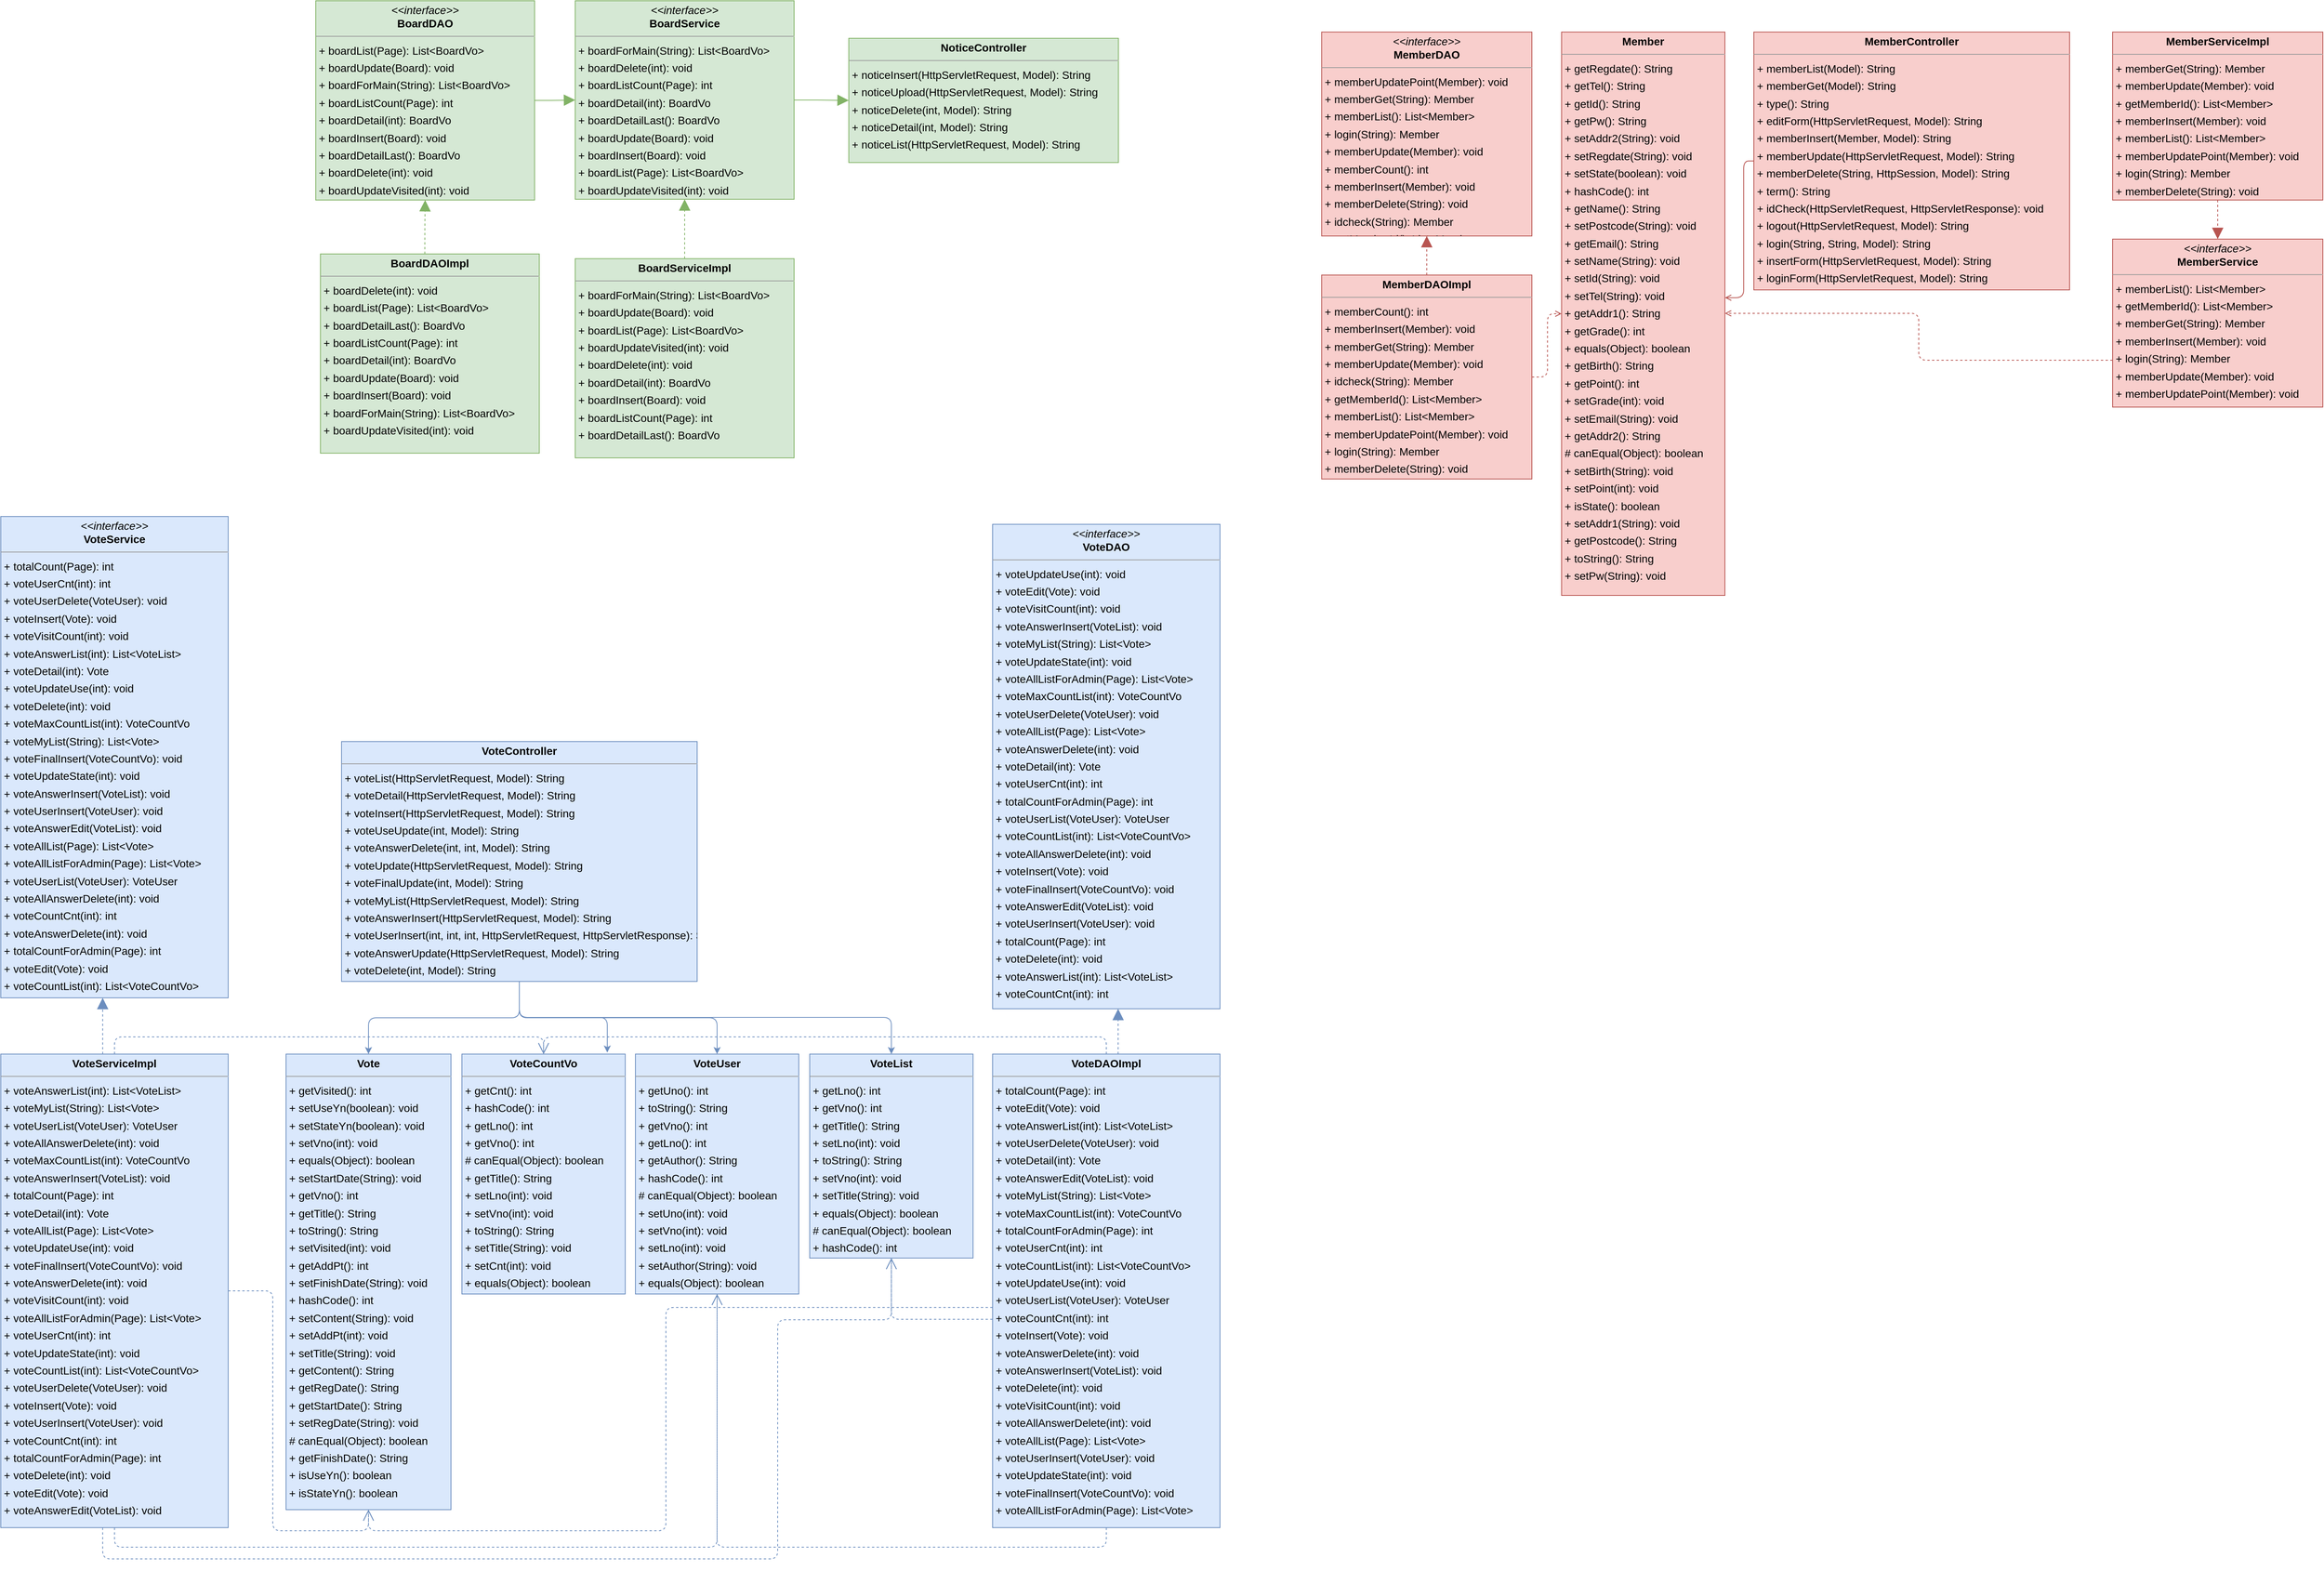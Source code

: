 <mxfile version="22.0.8" type="device">
  <diagram id="FxvBT6US9hTsrmbxhvwM" name="페이지-1">
    <mxGraphModel dx="5053" dy="2915" grid="1" gridSize="10" guides="1" tooltips="1" connect="1" arrows="1" fold="1" page="0" pageScale="1" pageWidth="827" pageHeight="1169" background="none" math="0" shadow="0">
      <root>
        <mxCell id="0" />
        <mxCell id="1" parent="0" />
        <mxCell id="oyYEWW1cMjYgj1d-RSy1-1" value="&lt;p style=&quot;margin:0px;margin-top:4px;text-align:center;&quot;&gt;&lt;b&gt;Vote&lt;/b&gt;&lt;/p&gt;&lt;hr size=&quot;1&quot;/&gt;&lt;p style=&quot;margin:0 0 0 4px;line-height:1.6;&quot;&gt;+ getVisited(): int&lt;br/&gt;+ setUseYn(boolean): void&lt;br/&gt;+ setStateYn(boolean): void&lt;br/&gt;+ setVno(int): void&lt;br/&gt;+ equals(Object): boolean&lt;br/&gt;+ setStartDate(String): void&lt;br/&gt;+ getVno(): int&lt;br/&gt;+ getTitle(): String&lt;br/&gt;+ toString(): String&lt;br/&gt;+ setVisited(int): void&lt;br/&gt;+ getAddPt(): int&lt;br/&gt;+ setFinishDate(String): void&lt;br/&gt;+ hashCode(): int&lt;br/&gt;+ setContent(String): void&lt;br/&gt;+ setAddPt(int): void&lt;br/&gt;+ setTitle(String): void&lt;br/&gt;+ getContent(): String&lt;br/&gt;+ getRegDate(): String&lt;br/&gt;+ getStartDate(): String&lt;br/&gt;+ setRegDate(String): void&lt;br/&gt;# canEqual(Object): boolean&lt;br/&gt;+ getFinishDate(): String&lt;br/&gt;+ isUseYn(): boolean&lt;br/&gt;+ isStateYn(): boolean&lt;/p&gt;" style="verticalAlign=top;align=left;overflow=fill;fontSize=14;fontFamily=Helvetica;html=1;rounded=0;shadow=0;comic=0;labelBackgroundColor=none;strokeWidth=1;fillColor=#dae8fc;strokeColor=#6c8ebf;" parent="1" vertex="1">
          <mxGeometry x="-1625" y="208" width="211" height="583" as="geometry" />
        </mxCell>
        <mxCell id="oyYEWW1cMjYgj1d-RSy1-2" style="edgeStyle=orthogonalEdgeStyle;rounded=1;orthogonalLoop=1;jettySize=auto;html=1;exitX=0.5;exitY=1;exitDx=0;exitDy=0;entryX=0.5;entryY=0;entryDx=0;entryDy=0;fillColor=#dae8fc;strokeColor=#6c8ebf;" parent="1" source="oyYEWW1cMjYgj1d-RSy1-5" target="oyYEWW1cMjYgj1d-RSy1-1" edge="1">
          <mxGeometry relative="1" as="geometry" />
        </mxCell>
        <mxCell id="oyYEWW1cMjYgj1d-RSy1-3" style="edgeStyle=orthogonalEdgeStyle;rounded=1;orthogonalLoop=1;jettySize=auto;html=1;exitX=0.5;exitY=1;exitDx=0;exitDy=0;entryX=0.5;entryY=0;entryDx=0;entryDy=0;fillColor=#dae8fc;strokeColor=#6c8ebf;" parent="1" source="oyYEWW1cMjYgj1d-RSy1-5" target="oyYEWW1cMjYgj1d-RSy1-12" edge="1">
          <mxGeometry relative="1" as="geometry" />
        </mxCell>
        <mxCell id="oyYEWW1cMjYgj1d-RSy1-4" style="edgeStyle=orthogonalEdgeStyle;rounded=1;orthogonalLoop=1;jettySize=auto;html=1;exitX=0.5;exitY=1;exitDx=0;exitDy=0;entryX=0.5;entryY=0;entryDx=0;entryDy=0;fillColor=#dae8fc;strokeColor=#6c8ebf;" parent="1" source="oyYEWW1cMjYgj1d-RSy1-5" target="oyYEWW1cMjYgj1d-RSy1-9" edge="1">
          <mxGeometry relative="1" as="geometry">
            <Array as="points">
              <mxPoint x="-1327" y="161" />
              <mxPoint x="-851" y="161" />
            </Array>
          </mxGeometry>
        </mxCell>
        <mxCell id="oyYEWW1cMjYgj1d-RSy1-5" value="&lt;p style=&quot;margin:0px;margin-top:4px;text-align:center;&quot;&gt;&lt;b&gt;VoteController&lt;/b&gt;&lt;/p&gt;&lt;hr size=&quot;1&quot;/&gt;&lt;p style=&quot;margin:0 0 0 4px;line-height:1.6;&quot;&gt;+ voteList(HttpServletRequest, Model): String&lt;br/&gt;+ voteDetail(HttpServletRequest, Model): String&lt;br/&gt;+ voteInsert(HttpServletRequest, Model): String&lt;br/&gt;+ voteUseUpdate(int, Model): String&lt;br/&gt;+ voteAnswerDelete(int, int, Model): String&lt;br/&gt;+ voteUpdate(HttpServletRequest, Model): String&lt;br/&gt;+ voteFinalUpdate(int, Model): String&lt;br/&gt;+ voteMyList(HttpServletRequest, Model): String&lt;br/&gt;+ voteAnswerInsert(HttpServletRequest, Model): String&lt;br/&gt;+ voteUserInsert(int, int, int, HttpServletRequest, HttpServletResponse): String&lt;br/&gt;+ voteAnswerUpdate(HttpServletRequest, Model): String&lt;br/&gt;+ voteDelete(int, Model): String&lt;/p&gt;" style="verticalAlign=top;align=left;overflow=fill;fontSize=14;fontFamily=Helvetica;html=1;rounded=0;shadow=0;comic=0;labelBackgroundColor=none;strokeWidth=1;fillColor=#dae8fc;strokeColor=#6c8ebf;" parent="1" vertex="1">
          <mxGeometry x="-1554" y="-192" width="455" height="307" as="geometry" />
        </mxCell>
        <mxCell id="oyYEWW1cMjYgj1d-RSy1-6" value="&lt;p style=&quot;margin:0px;margin-top:4px;text-align:center;&quot;&gt;&lt;b&gt;VoteCountVo&lt;/b&gt;&lt;/p&gt;&lt;hr size=&quot;1&quot;/&gt;&lt;p style=&quot;margin:0 0 0 4px;line-height:1.6;&quot;&gt;+ getCnt(): int&lt;br/&gt;+ hashCode(): int&lt;br/&gt;+ getLno(): int&lt;br/&gt;+ getVno(): int&lt;br/&gt;# canEqual(Object): boolean&lt;br/&gt;+ getTitle(): String&lt;br/&gt;+ setLno(int): void&lt;br/&gt;+ setVno(int): void&lt;br/&gt;+ toString(): String&lt;br/&gt;+ setTitle(String): void&lt;br/&gt;+ setCnt(int): void&lt;br/&gt;+ equals(Object): boolean&lt;/p&gt;" style="verticalAlign=top;align=left;overflow=fill;fontSize=14;fontFamily=Helvetica;html=1;rounded=0;shadow=0;comic=0;labelBackgroundColor=none;strokeWidth=1;fillColor=#dae8fc;strokeColor=#6c8ebf;" parent="1" vertex="1">
          <mxGeometry x="-1400" y="208" width="209" height="307" as="geometry" />
        </mxCell>
        <mxCell id="oyYEWW1cMjYgj1d-RSy1-7" value="&lt;p style=&quot;margin:0px;margin-top:4px;text-align:center;&quot;&gt;&lt;i&gt;&amp;lt;&amp;lt;interface&amp;gt;&amp;gt;&lt;/i&gt;&lt;br/&gt;&lt;b&gt;VoteDAO&lt;/b&gt;&lt;/p&gt;&lt;hr size=&quot;1&quot;/&gt;&lt;p style=&quot;margin:0 0 0 4px;line-height:1.6;&quot;&gt;+ voteUpdateUse(int): void&lt;br/&gt;+ voteEdit(Vote): void&lt;br/&gt;+ voteVisitCount(int): void&lt;br/&gt;+ voteAnswerInsert(VoteList): void&lt;br/&gt;+ voteMyList(String): List&amp;lt;Vote&amp;gt;&lt;br/&gt;+ voteUpdateState(int): void&lt;br/&gt;+ voteAllListForAdmin(Page): List&amp;lt;Vote&amp;gt;&lt;br/&gt;+ voteMaxCountList(int): VoteCountVo&lt;br/&gt;+ voteUserDelete(VoteUser): void&lt;br/&gt;+ voteAllList(Page): List&amp;lt;Vote&amp;gt;&lt;br/&gt;+ voteAnswerDelete(int): void&lt;br/&gt;+ voteDetail(int): Vote&lt;br/&gt;+ voteUserCnt(int): int&lt;br/&gt;+ totalCountForAdmin(Page): int&lt;br/&gt;+ voteUserList(VoteUser): VoteUser&lt;br/&gt;+ voteCountList(int): List&amp;lt;VoteCountVo&amp;gt;&lt;br/&gt;+ voteAllAnswerDelete(int): void&lt;br/&gt;+ voteInsert(Vote): void&lt;br/&gt;+ voteFinalInsert(VoteCountVo): void&lt;br/&gt;+ voteAnswerEdit(VoteList): void&lt;br/&gt;+ voteUserInsert(VoteUser): void&lt;br/&gt;+ totalCount(Page): int&lt;br/&gt;+ voteDelete(int): void&lt;br/&gt;+ voteAnswerList(int): List&amp;lt;VoteList&amp;gt;&lt;br/&gt;+ voteCountCnt(int): int&lt;/p&gt;" style="verticalAlign=top;align=left;overflow=fill;fontSize=14;fontFamily=Helvetica;html=1;rounded=0;shadow=0;comic=0;labelBackgroundColor=none;strokeWidth=1;fillColor=#dae8fc;strokeColor=#6c8ebf;" parent="1" vertex="1">
          <mxGeometry x="-721" y="-470" width="291" height="620" as="geometry" />
        </mxCell>
        <mxCell id="oyYEWW1cMjYgj1d-RSy1-8" value="&lt;p style=&quot;margin:0px;margin-top:4px;text-align:center;&quot;&gt;&lt;b&gt;VoteDAOImpl&lt;/b&gt;&lt;/p&gt;&lt;hr size=&quot;1&quot;/&gt;&lt;p style=&quot;margin:0 0 0 4px;line-height:1.6;&quot;&gt;+ totalCount(Page): int&lt;br/&gt;+ voteEdit(Vote): void&lt;br/&gt;+ voteAnswerList(int): List&amp;lt;VoteList&amp;gt;&lt;br/&gt;+ voteUserDelete(VoteUser): void&lt;br/&gt;+ voteDetail(int): Vote&lt;br/&gt;+ voteAnswerEdit(VoteList): void&lt;br/&gt;+ voteMyList(String): List&amp;lt;Vote&amp;gt;&lt;br/&gt;+ voteMaxCountList(int): VoteCountVo&lt;br/&gt;+ totalCountForAdmin(Page): int&lt;br/&gt;+ voteUserCnt(int): int&lt;br/&gt;+ voteCountList(int): List&amp;lt;VoteCountVo&amp;gt;&lt;br/&gt;+ voteUpdateUse(int): void&lt;br/&gt;+ voteUserList(VoteUser): VoteUser&lt;br/&gt;+ voteCountCnt(int): int&lt;br/&gt;+ voteInsert(Vote): void&lt;br/&gt;+ voteAnswerDelete(int): void&lt;br/&gt;+ voteAnswerInsert(VoteList): void&lt;br/&gt;+ voteDelete(int): void&lt;br/&gt;+ voteVisitCount(int): void&lt;br/&gt;+ voteAllAnswerDelete(int): void&lt;br/&gt;+ voteAllList(Page): List&amp;lt;Vote&amp;gt;&lt;br/&gt;+ voteUserInsert(VoteUser): void&lt;br/&gt;+ voteUpdateState(int): void&lt;br/&gt;+ voteFinalInsert(VoteCountVo): void&lt;br/&gt;+ voteAllListForAdmin(Page): List&amp;lt;Vote&amp;gt;&lt;/p&gt;" style="verticalAlign=top;align=left;overflow=fill;fontSize=14;fontFamily=Helvetica;html=1;rounded=0;shadow=0;comic=0;labelBackgroundColor=none;strokeWidth=1;fillColor=#dae8fc;strokeColor=#6c8ebf;" parent="1" vertex="1">
          <mxGeometry x="-721" y="208" width="291" height="606" as="geometry" />
        </mxCell>
        <mxCell id="oyYEWW1cMjYgj1d-RSy1-9" value="&lt;p style=&quot;margin:0px;margin-top:4px;text-align:center;&quot;&gt;&lt;b&gt;VoteList&lt;/b&gt;&lt;/p&gt;&lt;hr size=&quot;1&quot;/&gt;&lt;p style=&quot;margin:0 0 0 4px;line-height:1.6;&quot;&gt;+ getLno(): int&lt;br/&gt;+ getVno(): int&lt;br/&gt;+ getTitle(): String&lt;br/&gt;+ setLno(int): void&lt;br/&gt;+ toString(): String&lt;br/&gt;+ setVno(int): void&lt;br/&gt;+ setTitle(String): void&lt;br/&gt;+ equals(Object): boolean&lt;br/&gt;# canEqual(Object): boolean&lt;br/&gt;+ hashCode(): int&lt;/p&gt;" style="verticalAlign=top;align=left;overflow=fill;fontSize=14;fontFamily=Helvetica;html=1;rounded=0;shadow=0;comic=0;labelBackgroundColor=none;strokeWidth=1;fillColor=#dae8fc;strokeColor=#6c8ebf;" parent="1" vertex="1">
          <mxGeometry x="-955" y="208" width="209" height="261" as="geometry" />
        </mxCell>
        <mxCell id="oyYEWW1cMjYgj1d-RSy1-10" value="&lt;p style=&quot;margin:0px;margin-top:4px;text-align:center;&quot;&gt;&lt;i&gt;&amp;lt;&amp;lt;interface&amp;gt;&amp;gt;&lt;/i&gt;&lt;br/&gt;&lt;b&gt;VoteService&lt;/b&gt;&lt;/p&gt;&lt;hr size=&quot;1&quot;/&gt;&lt;p style=&quot;margin:0 0 0 4px;line-height:1.6;&quot;&gt;+ totalCount(Page): int&lt;br/&gt;+ voteUserCnt(int): int&lt;br/&gt;+ voteUserDelete(VoteUser): void&lt;br/&gt;+ voteInsert(Vote): void&lt;br/&gt;+ voteVisitCount(int): void&lt;br/&gt;+ voteAnswerList(int): List&amp;lt;VoteList&amp;gt;&lt;br/&gt;+ voteDetail(int): Vote&lt;br/&gt;+ voteUpdateUse(int): void&lt;br/&gt;+ voteDelete(int): void&lt;br/&gt;+ voteMaxCountList(int): VoteCountVo&lt;br/&gt;+ voteMyList(String): List&amp;lt;Vote&amp;gt;&lt;br/&gt;+ voteFinalInsert(VoteCountVo): void&lt;br/&gt;+ voteUpdateState(int): void&lt;br/&gt;+ voteAnswerInsert(VoteList): void&lt;br/&gt;+ voteUserInsert(VoteUser): void&lt;br/&gt;+ voteAnswerEdit(VoteList): void&lt;br/&gt;+ voteAllList(Page): List&amp;lt;Vote&amp;gt;&lt;br/&gt;+ voteAllListForAdmin(Page): List&amp;lt;Vote&amp;gt;&lt;br/&gt;+ voteUserList(VoteUser): VoteUser&lt;br/&gt;+ voteAllAnswerDelete(int): void&lt;br/&gt;+ voteCountCnt(int): int&lt;br/&gt;+ voteAnswerDelete(int): void&lt;br/&gt;+ totalCountForAdmin(Page): int&lt;br/&gt;+ voteEdit(Vote): void&lt;br/&gt;+ voteCountList(int): List&amp;lt;VoteCountVo&amp;gt;&lt;/p&gt;" style="verticalAlign=top;align=left;overflow=fill;fontSize=14;fontFamily=Helvetica;html=1;rounded=0;shadow=0;comic=0;labelBackgroundColor=none;strokeWidth=1;fillColor=#dae8fc;strokeColor=#6c8ebf;" parent="1" vertex="1">
          <mxGeometry x="-1990" y="-480" width="291" height="616" as="geometry" />
        </mxCell>
        <mxCell id="oyYEWW1cMjYgj1d-RSy1-11" value="&lt;p style=&quot;margin:0px;margin-top:4px;text-align:center;&quot;&gt;&lt;b&gt;VoteServiceImpl&lt;/b&gt;&lt;/p&gt;&lt;hr size=&quot;1&quot;/&gt;&lt;p style=&quot;margin:0 0 0 4px;line-height:1.6;&quot;&gt;+ voteAnswerList(int): List&amp;lt;VoteList&amp;gt;&lt;br/&gt;+ voteMyList(String): List&amp;lt;Vote&amp;gt;&lt;br/&gt;+ voteUserList(VoteUser): VoteUser&lt;br/&gt;+ voteAllAnswerDelete(int): void&lt;br/&gt;+ voteMaxCountList(int): VoteCountVo&lt;br/&gt;+ voteAnswerInsert(VoteList): void&lt;br/&gt;+ totalCount(Page): int&lt;br/&gt;+ voteDetail(int): Vote&lt;br/&gt;+ voteAllList(Page): List&amp;lt;Vote&amp;gt;&lt;br/&gt;+ voteUpdateUse(int): void&lt;br/&gt;+ voteFinalInsert(VoteCountVo): void&lt;br/&gt;+ voteAnswerDelete(int): void&lt;br/&gt;+ voteVisitCount(int): void&lt;br/&gt;+ voteAllListForAdmin(Page): List&amp;lt;Vote&amp;gt;&lt;br/&gt;+ voteUserCnt(int): int&lt;br/&gt;+ voteUpdateState(int): void&lt;br/&gt;+ voteCountList(int): List&amp;lt;VoteCountVo&amp;gt;&lt;br/&gt;+ voteUserDelete(VoteUser): void&lt;br/&gt;+ voteInsert(Vote): void&lt;br/&gt;+ voteUserInsert(VoteUser): void&lt;br/&gt;+ voteCountCnt(int): int&lt;br/&gt;+ totalCountForAdmin(Page): int&lt;br/&gt;+ voteDelete(int): void&lt;br/&gt;+ voteEdit(Vote): void&lt;br/&gt;+ voteAnswerEdit(VoteList): void&lt;/p&gt;" style="verticalAlign=top;align=left;overflow=fill;fontSize=14;fontFamily=Helvetica;html=1;rounded=0;shadow=0;comic=0;labelBackgroundColor=none;strokeWidth=1;fillColor=#dae8fc;strokeColor=#6c8ebf;" parent="1" vertex="1">
          <mxGeometry x="-1990" y="208" width="291" height="606" as="geometry" />
        </mxCell>
        <mxCell id="oyYEWW1cMjYgj1d-RSy1-12" value="&lt;p style=&quot;margin:0px;margin-top:4px;text-align:center;&quot;&gt;&lt;b&gt;VoteUser&lt;/b&gt;&lt;/p&gt;&lt;hr size=&quot;1&quot;/&gt;&lt;p style=&quot;margin:0 0 0 4px;line-height:1.6;&quot;&gt;+ getUno(): int&lt;br/&gt;+ toString(): String&lt;br/&gt;+ getVno(): int&lt;br/&gt;+ getLno(): int&lt;br/&gt;+ getAuthor(): String&lt;br/&gt;+ hashCode(): int&lt;br/&gt;# canEqual(Object): boolean&lt;br/&gt;+ setUno(int): void&lt;br/&gt;+ setVno(int): void&lt;br/&gt;+ setLno(int): void&lt;br/&gt;+ setAuthor(String): void&lt;br/&gt;+ equals(Object): boolean&lt;/p&gt;" style="verticalAlign=top;align=left;overflow=fill;fontSize=14;fontFamily=Helvetica;html=1;rounded=0;shadow=0;comic=0;labelBackgroundColor=none;strokeWidth=1;fillColor=#dae8fc;strokeColor=#6c8ebf;" parent="1" vertex="1">
          <mxGeometry x="-1178" y="208" width="209" height="307" as="geometry" />
        </mxCell>
        <mxCell id="oyYEWW1cMjYgj1d-RSy1-13" value="" style="html=1;rounded=1;edgeStyle=orthogonalEdgeStyle;dashed=1;startArrow=none;endArrow=open;endSize=12;strokeColor=#6c8ebf;exitX=0.000;exitY=0.535;exitDx=0;exitDy=0;entryX=0.500;entryY=1.000;entryDx=0;entryDy=0;endFill=0;fillColor=#dae8fc;" parent="1" source="oyYEWW1cMjYgj1d-RSy1-8" target="oyYEWW1cMjYgj1d-RSy1-1" edge="1">
          <mxGeometry width="50" height="50" relative="1" as="geometry">
            <Array as="points">
              <mxPoint x="-1139" y="533" />
              <mxPoint x="-1139" y="818" />
              <mxPoint x="-1519" y="818" />
            </Array>
          </mxGeometry>
        </mxCell>
        <mxCell id="oyYEWW1cMjYgj1d-RSy1-14" value="" style="html=1;rounded=1;edgeStyle=orthogonalEdgeStyle;dashed=1;startArrow=none;endArrow=open;endSize=12;strokeColor=#6c8ebf;exitX=0.500;exitY=0.000;exitDx=0;exitDy=0;entryX=0.500;entryY=0.000;entryDx=0;entryDy=0;endFill=0;fillColor=#dae8fc;" parent="1" source="oyYEWW1cMjYgj1d-RSy1-8" target="oyYEWW1cMjYgj1d-RSy1-6" edge="1">
          <mxGeometry width="50" height="50" relative="1" as="geometry">
            <Array as="points">
              <mxPoint x="-575" y="186" />
              <mxPoint x="-1295" y="186" />
            </Array>
          </mxGeometry>
        </mxCell>
        <mxCell id="oyYEWW1cMjYgj1d-RSy1-15" value="" style="html=1;rounded=1;edgeStyle=orthogonalEdgeStyle;dashed=1;startArrow=none;endArrow=block;endSize=12;strokeColor=#6c8ebf;exitX=0.552;exitY=0.000;exitDx=0;exitDy=0;entryX=0.552;entryY=1.000;entryDx=0;entryDy=0;fillColor=#dae8fc;" parent="1" source="oyYEWW1cMjYgj1d-RSy1-8" target="oyYEWW1cMjYgj1d-RSy1-7" edge="1">
          <mxGeometry width="50" height="50" relative="1" as="geometry">
            <Array as="points" />
          </mxGeometry>
        </mxCell>
        <mxCell id="oyYEWW1cMjYgj1d-RSy1-16" value="" style="html=1;rounded=1;edgeStyle=orthogonalEdgeStyle;dashed=1;startArrow=none;endArrow=open;endSize=12;strokeColor=#6c8ebf;exitX=0.000;exitY=0.560;exitDx=0;exitDy=0;entryX=0.500;entryY=1.000;entryDx=0;entryDy=0;endFill=0;fillColor=#dae8fc;" parent="1" source="oyYEWW1cMjYgj1d-RSy1-8" target="oyYEWW1cMjYgj1d-RSy1-9" edge="1">
          <mxGeometry width="50" height="50" relative="1" as="geometry">
            <Array as="points">
              <mxPoint x="-850" y="547" />
            </Array>
          </mxGeometry>
        </mxCell>
        <mxCell id="oyYEWW1cMjYgj1d-RSy1-17" value="" style="html=1;rounded=1;edgeStyle=orthogonalEdgeStyle;dashed=1;startArrow=none;endArrow=open;endSize=12;strokeColor=#6c8ebf;exitX=0.500;exitY=1.000;exitDx=0;exitDy=0;entryX=0.500;entryY=1.000;entryDx=0;entryDy=0;endFill=0;fillColor=#dae8fc;" parent="1" source="oyYEWW1cMjYgj1d-RSy1-8" target="oyYEWW1cMjYgj1d-RSy1-12" edge="1">
          <mxGeometry width="50" height="50" relative="1" as="geometry">
            <Array as="points">
              <mxPoint x="-575" y="839" />
              <mxPoint x="-1073" y="839" />
            </Array>
          </mxGeometry>
        </mxCell>
        <mxCell id="oyYEWW1cMjYgj1d-RSy1-18" value="" style="html=1;rounded=1;edgeStyle=orthogonalEdgeStyle;dashed=1;startArrow=none;endArrow=open;endSize=12;strokeColor=#6c8ebf;exitX=1.000;exitY=0.500;exitDx=0;exitDy=0;entryX=0.500;entryY=1.000;entryDx=0;entryDy=0;endFill=0;fillColor=#dae8fc;" parent="1" source="oyYEWW1cMjYgj1d-RSy1-11" target="oyYEWW1cMjYgj1d-RSy1-1" edge="1">
          <mxGeometry width="50" height="50" relative="1" as="geometry">
            <Array as="points">
              <mxPoint x="-1642" y="511" />
              <mxPoint x="-1642" y="818" />
              <mxPoint x="-1519" y="818" />
            </Array>
          </mxGeometry>
        </mxCell>
        <mxCell id="oyYEWW1cMjYgj1d-RSy1-19" value="" style="html=1;rounded=1;edgeStyle=orthogonalEdgeStyle;dashed=1;startArrow=none;endArrow=open;endSize=12;strokeColor=#6c8ebf;exitX=0.500;exitY=0.000;exitDx=0;exitDy=0;entryX=0.500;entryY=0.000;entryDx=0;entryDy=0;endFill=0;fillColor=#dae8fc;" parent="1" source="oyYEWW1cMjYgj1d-RSy1-11" target="oyYEWW1cMjYgj1d-RSy1-6" edge="1">
          <mxGeometry width="50" height="50" relative="1" as="geometry">
            <Array as="points">
              <mxPoint x="-1845" y="186" />
              <mxPoint x="-1296" y="186" />
            </Array>
          </mxGeometry>
        </mxCell>
        <mxCell id="oyYEWW1cMjYgj1d-RSy1-20" value="" style="html=1;rounded=1;edgeStyle=orthogonalEdgeStyle;dashed=1;startArrow=none;endArrow=open;endSize=12;strokeColor=#6c8ebf;exitX=0.448;exitY=1.000;exitDx=0;exitDy=0;entryX=0.500;entryY=1.000;entryDx=0;entryDy=0;endFill=0;fillColor=#dae8fc;" parent="1" source="oyYEWW1cMjYgj1d-RSy1-11" target="oyYEWW1cMjYgj1d-RSy1-9" edge="1">
          <mxGeometry width="50" height="50" relative="1" as="geometry">
            <Array as="points">
              <mxPoint x="-1860" y="854" />
              <mxPoint x="-996" y="854" />
              <mxPoint x="-996" y="548" />
              <mxPoint x="-850" y="547" />
            </Array>
          </mxGeometry>
        </mxCell>
        <mxCell id="oyYEWW1cMjYgj1d-RSy1-21" value="" style="html=1;rounded=1;edgeStyle=orthogonalEdgeStyle;dashed=1;startArrow=none;endArrow=block;endSize=12;strokeColor=#6c8ebf;exitX=0.448;exitY=0.000;exitDx=0;exitDy=0;entryX=0.448;entryY=1.000;entryDx=0;entryDy=0;fillColor=#dae8fc;" parent="1" source="oyYEWW1cMjYgj1d-RSy1-11" target="oyYEWW1cMjYgj1d-RSy1-10" edge="1">
          <mxGeometry width="50" height="50" relative="1" as="geometry">
            <Array as="points" />
          </mxGeometry>
        </mxCell>
        <mxCell id="oyYEWW1cMjYgj1d-RSy1-22" value="" style="html=1;rounded=1;edgeStyle=orthogonalEdgeStyle;dashed=1;startArrow=none;endArrow=open;endSize=12;strokeColor=#6c8ebf;exitX=0.500;exitY=1.000;exitDx=0;exitDy=0;entryX=0.500;entryY=1.000;entryDx=0;entryDy=0;endFill=0;fillColor=#dae8fc;" parent="1" source="oyYEWW1cMjYgj1d-RSy1-11" target="oyYEWW1cMjYgj1d-RSy1-12" edge="1">
          <mxGeometry width="50" height="50" relative="1" as="geometry">
            <Array as="points">
              <mxPoint x="-1845" y="839" />
              <mxPoint x="-1073" y="839" />
            </Array>
          </mxGeometry>
        </mxCell>
        <mxCell id="oyYEWW1cMjYgj1d-RSy1-23" style="edgeStyle=orthogonalEdgeStyle;rounded=1;orthogonalLoop=1;jettySize=auto;html=1;exitX=0.5;exitY=1;exitDx=0;exitDy=0;fillColor=#dae8fc;strokeColor=#6c8ebf;" parent="1" edge="1">
          <mxGeometry relative="1" as="geometry">
            <mxPoint x="-1326.5" y="116" as="sourcePoint" />
            <mxPoint x="-1214" y="206" as="targetPoint" />
            <Array as="points">
              <mxPoint x="-1326" y="161" />
              <mxPoint x="-1214" y="161" />
            </Array>
          </mxGeometry>
        </mxCell>
        <mxCell id="oyYEWW1cMjYgj1d-RSy1-47" value="&lt;p style=&quot;margin:0px;margin-top:4px;text-align:center;&quot;&gt;&lt;b&gt;Member&lt;/b&gt;&lt;/p&gt;&lt;hr size=&quot;1&quot;/&gt;&lt;p style=&quot;margin:0 0 0 4px;line-height:1.6;&quot;&gt;+ getRegdate(): String&lt;br/&gt;+ getTel(): String&lt;br/&gt;+ getId(): String&lt;br/&gt;+ getPw(): String&lt;br/&gt;+ setAddr2(String): void&lt;br/&gt;+ setRegdate(String): void&lt;br/&gt;+ setState(boolean): void&lt;br/&gt;+ hashCode(): int&lt;br/&gt;+ getName(): String&lt;br/&gt;+ setPostcode(String): void&lt;br/&gt;+ getEmail(): String&lt;br/&gt;+ setName(String): void&lt;br/&gt;+ setId(String): void&lt;br/&gt;+ setTel(String): void&lt;br/&gt;+ getAddr1(): String&lt;br/&gt;+ getGrade(): int&lt;br/&gt;+ equals(Object): boolean&lt;br/&gt;+ getBirth(): String&lt;br/&gt;+ getPoint(): int&lt;br/&gt;+ setGrade(int): void&lt;br/&gt;+ setEmail(String): void&lt;br/&gt;+ getAddr2(): String&lt;br/&gt;# canEqual(Object): boolean&lt;br/&gt;+ setBirth(String): void&lt;br/&gt;+ setPoint(int): void&lt;br/&gt;+ isState(): boolean&lt;br/&gt;+ setAddr1(String): void&lt;br/&gt;+ getPostcode(): String&lt;br/&gt;+ toString(): String&lt;br/&gt;+ setPw(String): void&lt;/p&gt;" style="verticalAlign=top;align=left;overflow=fill;fontSize=14;fontFamily=Helvetica;html=1;rounded=0;shadow=0;comic=0;labelBackgroundColor=none;strokeWidth=1;fillColor=#f8cecc;strokeColor=#b85450;" parent="1" vertex="1">
          <mxGeometry x="7" y="-1100" width="209" height="721" as="geometry" />
        </mxCell>
        <mxCell id="oyYEWW1cMjYgj1d-RSy1-48" style="edgeStyle=orthogonalEdgeStyle;rounded=1;orthogonalLoop=1;jettySize=auto;html=1;exitX=0;exitY=0.5;exitDx=0;exitDy=0;endArrow=open;endFill=0;fillColor=#f8cecc;strokeColor=#b85450;" parent="1" source="oyYEWW1cMjYgj1d-RSy1-49" target="oyYEWW1cMjYgj1d-RSy1-47" edge="1">
          <mxGeometry relative="1" as="geometry">
            <Array as="points">
              <mxPoint x="240" y="-935" />
              <mxPoint x="240" y="-760" />
            </Array>
          </mxGeometry>
        </mxCell>
        <mxCell id="oyYEWW1cMjYgj1d-RSy1-49" value="&lt;p style=&quot;margin:0px;margin-top:4px;text-align:center;&quot;&gt;&lt;b&gt;MemberController&lt;/b&gt;&lt;/p&gt;&lt;hr size=&quot;1&quot;/&gt;&lt;p style=&quot;margin:0 0 0 4px;line-height:1.6;&quot;&gt;+ memberList(Model): String&lt;br/&gt;+ memberGet(Model): String&lt;br/&gt;+ type(): String&lt;br/&gt;+ editForm(HttpServletRequest, Model): String&lt;br/&gt;+ memberInsert(Member, Model): String&lt;br/&gt;+ memberUpdate(HttpServletRequest, Model): String&lt;br/&gt;+ memberDelete(String, HttpSession, Model): String&lt;br/&gt;+ term(): String&lt;br/&gt;+ idCheck(HttpServletRequest, HttpServletResponse): void&lt;br/&gt;+ logout(HttpServletRequest, Model): String&lt;br/&gt;+ login(String, String, Model): String&lt;br/&gt;+ insertForm(HttpServletRequest, Model): String&lt;br/&gt;+ loginForm(HttpServletRequest, Model): String&lt;/p&gt;" style="verticalAlign=top;align=left;overflow=fill;fontSize=14;fontFamily=Helvetica;html=1;rounded=0;shadow=0;comic=0;labelBackgroundColor=none;strokeWidth=1;fillColor=#f8cecc;strokeColor=#b85450;" parent="1" vertex="1">
          <mxGeometry x="253" y="-1100" width="404" height="330" as="geometry" />
        </mxCell>
        <mxCell id="oyYEWW1cMjYgj1d-RSy1-50" value="&lt;p style=&quot;margin:0px;margin-top:4px;text-align:center;&quot;&gt;&lt;i&gt;&amp;lt;&amp;lt;interface&amp;gt;&amp;gt;&lt;/i&gt;&lt;br/&gt;&lt;b&gt;MemberDAO&lt;/b&gt;&lt;/p&gt;&lt;hr size=&quot;1&quot;/&gt;&lt;p style=&quot;margin:0 0 0 4px;line-height:1.6;&quot;&gt;+ memberUpdatePoint(Member): void&lt;br/&gt;+ memberGet(String): Member&lt;br/&gt;+ memberList(): List&amp;lt;Member&amp;gt;&lt;br/&gt;+ login(String): Member&lt;br/&gt;+ memberUpdate(Member): void&lt;br/&gt;+ memberCount(): int&lt;br/&gt;+ memberInsert(Member): void&lt;br/&gt;+ memberDelete(String): void&lt;br/&gt;+ idcheck(String): Member&lt;br/&gt;+ getMemberId(): List&amp;lt;Member&amp;gt;&lt;/p&gt;" style="verticalAlign=top;align=left;overflow=fill;fontSize=14;fontFamily=Helvetica;html=1;rounded=0;shadow=0;comic=0;labelBackgroundColor=none;strokeWidth=1;fillColor=#f8cecc;strokeColor=#b85450;" parent="1" vertex="1">
          <mxGeometry x="-300" y="-1100" width="269" height="261" as="geometry" />
        </mxCell>
        <mxCell id="oyYEWW1cMjYgj1d-RSy1-51" style="edgeStyle=orthogonalEdgeStyle;rounded=1;orthogonalLoop=1;jettySize=auto;html=1;exitX=1;exitY=0.5;exitDx=0;exitDy=0;dashed=1;endArrow=open;endFill=0;fillColor=#f8cecc;strokeColor=#b85450;" parent="1" source="oyYEWW1cMjYgj1d-RSy1-52" target="oyYEWW1cMjYgj1d-RSy1-47" edge="1">
          <mxGeometry relative="1" as="geometry" />
        </mxCell>
        <mxCell id="oyYEWW1cMjYgj1d-RSy1-52" value="&lt;p style=&quot;margin:0px;margin-top:4px;text-align:center;&quot;&gt;&lt;b&gt;MemberDAOImpl&lt;/b&gt;&lt;/p&gt;&lt;hr size=&quot;1&quot;/&gt;&lt;p style=&quot;margin:0 0 0 4px;line-height:1.6;&quot;&gt;+ memberCount(): int&lt;br/&gt;+ memberInsert(Member): void&lt;br/&gt;+ memberGet(String): Member&lt;br/&gt;+ memberUpdate(Member): void&lt;br/&gt;+ idcheck(String): Member&lt;br/&gt;+ getMemberId(): List&amp;lt;Member&amp;gt;&lt;br/&gt;+ memberList(): List&amp;lt;Member&amp;gt;&lt;br/&gt;+ memberUpdatePoint(Member): void&lt;br/&gt;+ login(String): Member&lt;br/&gt;+ memberDelete(String): void&lt;/p&gt;" style="verticalAlign=top;align=left;overflow=fill;fontSize=14;fontFamily=Helvetica;html=1;rounded=0;shadow=0;comic=0;labelBackgroundColor=none;strokeWidth=1;fillColor=#f8cecc;strokeColor=#b85450;" parent="1" vertex="1">
          <mxGeometry x="-300" y="-789" width="269" height="261" as="geometry" />
        </mxCell>
        <mxCell id="oyYEWW1cMjYgj1d-RSy1-53" style="edgeStyle=orthogonalEdgeStyle;rounded=1;orthogonalLoop=1;jettySize=auto;html=1;endArrow=open;endFill=0;dashed=1;fillColor=#f8cecc;strokeColor=#b85450;" parent="1" source="oyYEWW1cMjYgj1d-RSy1-54" target="oyYEWW1cMjYgj1d-RSy1-47" edge="1">
          <mxGeometry relative="1" as="geometry">
            <mxPoint x="210" y="-740" as="targetPoint" />
            <Array as="points">
              <mxPoint x="464" y="-680" />
              <mxPoint x="464" y="-740" />
            </Array>
          </mxGeometry>
        </mxCell>
        <mxCell id="oyYEWW1cMjYgj1d-RSy1-54" value="&lt;p style=&quot;margin:0px;margin-top:4px;text-align:center;&quot;&gt;&lt;i&gt;&amp;lt;&amp;lt;interface&amp;gt;&amp;gt;&lt;/i&gt;&lt;br/&gt;&lt;b&gt;MemberService&lt;/b&gt;&lt;/p&gt;&lt;hr size=&quot;1&quot;/&gt;&lt;p style=&quot;margin:0 0 0 4px;line-height:1.6;&quot;&gt;+ memberList(): List&amp;lt;Member&amp;gt;&lt;br/&gt;+ getMemberId(): List&amp;lt;Member&amp;gt;&lt;br/&gt;+ memberGet(String): Member&lt;br/&gt;+ memberInsert(Member): void&lt;br/&gt;+ login(String): Member&lt;br/&gt;+ memberUpdate(Member): void&lt;br/&gt;+ memberUpdatePoint(Member): void&lt;br/&gt;+ memberDelete(String): void&lt;/p&gt;" style="verticalAlign=top;align=left;overflow=fill;fontSize=14;fontFamily=Helvetica;html=1;rounded=0;shadow=0;comic=0;labelBackgroundColor=none;strokeWidth=1;fillColor=#f8cecc;strokeColor=#b85450;" parent="1" vertex="1">
          <mxGeometry x="712" y="-835" width="269" height="215" as="geometry" />
        </mxCell>
        <mxCell id="oyYEWW1cMjYgj1d-RSy1-55" value="&lt;p style=&quot;margin:0px;margin-top:4px;text-align:center;&quot;&gt;&lt;b&gt;MemberServiceImpl&lt;/b&gt;&lt;/p&gt;&lt;hr size=&quot;1&quot;/&gt;&lt;p style=&quot;margin:0 0 0 4px;line-height:1.6;&quot;&gt;+ memberGet(String): Member&lt;br/&gt;+ memberUpdate(Member): void&lt;br/&gt;+ getMemberId(): List&amp;lt;Member&amp;gt;&lt;br/&gt;+ memberInsert(Member): void&lt;br/&gt;+ memberList(): List&amp;lt;Member&amp;gt;&lt;br/&gt;+ memberUpdatePoint(Member): void&lt;br/&gt;+ login(String): Member&lt;br/&gt;+ memberDelete(String): void&lt;/p&gt;" style="verticalAlign=top;align=left;overflow=fill;fontSize=14;fontFamily=Helvetica;html=1;rounded=0;shadow=0;comic=0;labelBackgroundColor=none;strokeWidth=1;fillColor=#f8cecc;strokeColor=#b85450;" parent="1" vertex="1">
          <mxGeometry x="712" y="-1100" width="269" height="215" as="geometry" />
        </mxCell>
        <mxCell id="oyYEWW1cMjYgj1d-RSy1-56" value="" style="html=1;rounded=1;edgeStyle=orthogonalEdgeStyle;dashed=1;startArrow=none;endArrow=block;endSize=12;exitX=0.500;exitY=0.000;exitDx=0;exitDy=0;entryX=0.500;entryY=1.000;entryDx=0;entryDy=0;fillColor=#f8cecc;strokeColor=#b85450;" parent="1" source="oyYEWW1cMjYgj1d-RSy1-52" target="oyYEWW1cMjYgj1d-RSy1-50" edge="1">
          <mxGeometry width="50" height="50" relative="1" as="geometry">
            <Array as="points" />
          </mxGeometry>
        </mxCell>
        <mxCell id="oyYEWW1cMjYgj1d-RSy1-57" value="" style="html=1;rounded=1;edgeStyle=orthogonalEdgeStyle;dashed=1;startArrow=none;endArrow=block;endSize=12;exitX=0.500;exitY=1.000;exitDx=0;exitDy=0;entryX=0.500;entryY=0.000;entryDx=0;entryDy=0;fillColor=#f8cecc;strokeColor=#b85450;" parent="1" source="oyYEWW1cMjYgj1d-RSy1-55" target="oyYEWW1cMjYgj1d-RSy1-54" edge="1">
          <mxGeometry width="50" height="50" relative="1" as="geometry">
            <Array as="points" />
          </mxGeometry>
        </mxCell>
        <mxCell id="j7GHSvLHXPp4fJ-UUmGe-1" style="edgeStyle=orthogonalEdgeStyle;rounded=0;orthogonalLoop=1;jettySize=auto;html=1;exitX=1;exitY=0.5;exitDx=0;exitDy=0;entryX=0;entryY=0.5;entryDx=0;entryDy=0;endArrow=block;endFill=1;endSize=12;fillColor=#d5e8d4;strokeColor=#82b366;" edge="1" parent="1" source="j7GHSvLHXPp4fJ-UUmGe-2" target="j7GHSvLHXPp4fJ-UUmGe-5">
          <mxGeometry relative="1" as="geometry" />
        </mxCell>
        <mxCell id="j7GHSvLHXPp4fJ-UUmGe-2" value="&lt;p style=&quot;margin:0px;margin-top:4px;text-align:center;&quot;&gt;&lt;i&gt;&amp;lt;&amp;lt;interface&amp;gt;&amp;gt;&lt;/i&gt;&lt;br/&gt;&lt;b&gt;BoardDAO&lt;/b&gt;&lt;/p&gt;&lt;hr size=&quot;1&quot;/&gt;&lt;p style=&quot;margin:0 0 0 4px;line-height:1.6;&quot;&gt;+ boardList(Page): List&amp;lt;BoardVo&amp;gt;&lt;br/&gt;+ boardUpdate(Board): void&lt;br/&gt;+ boardForMain(String): List&amp;lt;BoardVo&amp;gt;&lt;br/&gt;+ boardListCount(Page): int&lt;br/&gt;+ boardDetail(int): BoardVo&lt;br/&gt;+ boardInsert(Board): void&lt;br/&gt;+ boardDetailLast(): BoardVo&lt;br/&gt;+ boardDelete(int): void&lt;br/&gt;+ boardUpdateVisited(int): void&lt;/p&gt;" style="verticalAlign=top;align=left;overflow=fill;fontSize=14;fontFamily=Helvetica;html=1;rounded=0;shadow=0;comic=0;labelBackgroundColor=none;strokeWidth=1;fillColor=#d5e8d4;strokeColor=#82b366;" vertex="1" parent="1">
          <mxGeometry x="-1587" y="-1140" width="280" height="255" as="geometry" />
        </mxCell>
        <mxCell id="j7GHSvLHXPp4fJ-UUmGe-3" value="&lt;p style=&quot;margin:0px;margin-top:4px;text-align:center;&quot;&gt;&lt;b&gt;BoardDAOImpl&lt;/b&gt;&lt;/p&gt;&lt;hr size=&quot;1&quot;/&gt;&lt;p style=&quot;margin:0 0 0 4px;line-height:1.6;&quot;&gt;+ boardDelete(int): void&lt;br/&gt;+ boardList(Page): List&amp;lt;BoardVo&amp;gt;&lt;br/&gt;+ boardDetailLast(): BoardVo&lt;br/&gt;+ boardListCount(Page): int&lt;br/&gt;+ boardDetail(int): BoardVo&lt;br/&gt;+ boardUpdate(Board): void&lt;br/&gt;+ boardInsert(Board): void&lt;br/&gt;+ boardForMain(String): List&amp;lt;BoardVo&amp;gt;&lt;br/&gt;+ boardUpdateVisited(int): void&lt;/p&gt;" style="verticalAlign=top;align=left;overflow=fill;fontSize=14;fontFamily=Helvetica;html=1;rounded=0;shadow=0;comic=0;labelBackgroundColor=none;strokeWidth=1;fillColor=#d5e8d4;strokeColor=#82b366;" vertex="1" parent="1">
          <mxGeometry x="-1581" y="-816" width="280" height="255" as="geometry" />
        </mxCell>
        <mxCell id="j7GHSvLHXPp4fJ-UUmGe-4" style="edgeStyle=orthogonalEdgeStyle;rounded=0;orthogonalLoop=1;jettySize=auto;html=1;exitX=1;exitY=0.5;exitDx=0;exitDy=0;entryX=0;entryY=0.5;entryDx=0;entryDy=0;endArrow=block;endFill=1;endSize=12;fillColor=#d5e8d4;strokeColor=#82b366;" edge="1" parent="1" source="j7GHSvLHXPp4fJ-UUmGe-5" target="j7GHSvLHXPp4fJ-UUmGe-7">
          <mxGeometry relative="1" as="geometry" />
        </mxCell>
        <mxCell id="j7GHSvLHXPp4fJ-UUmGe-5" value="&lt;p style=&quot;margin:0px;margin-top:4px;text-align:center;&quot;&gt;&lt;i&gt;&amp;lt;&amp;lt;interface&amp;gt;&amp;gt;&lt;/i&gt;&lt;br/&gt;&lt;b&gt;BoardService&lt;/b&gt;&lt;/p&gt;&lt;hr size=&quot;1&quot;/&gt;&lt;p style=&quot;margin:0 0 0 4px;line-height:1.6;&quot;&gt;+ boardForMain(String): List&amp;lt;BoardVo&amp;gt;&lt;br/&gt;+ boardDelete(int): void&lt;br/&gt;+ boardListCount(Page): int&lt;br/&gt;+ boardDetail(int): BoardVo&lt;br/&gt;+ boardDetailLast(): BoardVo&lt;br/&gt;+ boardUpdate(Board): void&lt;br/&gt;+ boardInsert(Board): void&lt;br/&gt;+ boardList(Page): List&amp;lt;BoardVo&amp;gt;&lt;br/&gt;+ boardUpdateVisited(int): void&lt;/p&gt;" style="verticalAlign=top;align=left;overflow=fill;fontSize=14;fontFamily=Helvetica;html=1;rounded=0;shadow=0;comic=0;labelBackgroundColor=none;strokeWidth=1;fillColor=#d5e8d4;strokeColor=#82b366;" vertex="1" parent="1">
          <mxGeometry x="-1255" y="-1140" width="280" height="254" as="geometry" />
        </mxCell>
        <mxCell id="j7GHSvLHXPp4fJ-UUmGe-6" value="&lt;p style=&quot;margin:0px;margin-top:4px;text-align:center;&quot;&gt;&lt;b&gt;BoardServiceImpl&lt;/b&gt;&lt;/p&gt;&lt;hr size=&quot;1&quot;/&gt;&lt;p style=&quot;margin:0 0 0 4px;line-height:1.6;&quot;&gt;+ boardForMain(String): List&amp;lt;BoardVo&amp;gt;&lt;br/&gt;+ boardUpdate(Board): void&lt;br/&gt;+ boardList(Page): List&amp;lt;BoardVo&amp;gt;&lt;br/&gt;+ boardUpdateVisited(int): void&lt;br/&gt;+ boardDelete(int): void&lt;br/&gt;+ boardDetail(int): BoardVo&lt;br/&gt;+ boardInsert(Board): void&lt;br/&gt;+ boardListCount(Page): int&lt;br/&gt;+ boardDetailLast(): BoardVo&lt;/p&gt;" style="verticalAlign=top;align=left;overflow=fill;fontSize=14;fontFamily=Helvetica;html=1;rounded=0;shadow=0;comic=0;labelBackgroundColor=none;strokeWidth=1;fillColor=#d5e8d4;strokeColor=#82b366;" vertex="1" parent="1">
          <mxGeometry x="-1255" y="-810" width="280" height="255" as="geometry" />
        </mxCell>
        <mxCell id="j7GHSvLHXPp4fJ-UUmGe-7" value="&lt;p style=&quot;margin:0px;margin-top:4px;text-align:center;&quot;&gt;&lt;b&gt;NoticeController&lt;/b&gt;&lt;/p&gt;&lt;hr size=&quot;1&quot;/&gt;&lt;p style=&quot;margin:0 0 0 4px;line-height:1.6;&quot;&gt;+ noticeInsert(HttpServletRequest, Model): String&lt;br/&gt;+ noticeUpload(HttpServletRequest, Model): String&lt;br/&gt;+ noticeDelete(int, Model): String&lt;br/&gt;+ noticeDetail(int, Model): String&lt;br/&gt;+ noticeList(HttpServletRequest, Model): String&lt;/p&gt;" style="verticalAlign=top;align=left;overflow=fill;fontSize=14;fontFamily=Helvetica;html=1;rounded=0;shadow=0;comic=0;labelBackgroundColor=none;strokeWidth=1;fillColor=#d5e8d4;strokeColor=#82b366;" vertex="1" parent="1">
          <mxGeometry x="-905" y="-1092" width="345" height="159" as="geometry" />
        </mxCell>
        <mxCell id="j7GHSvLHXPp4fJ-UUmGe-8" value="" style="html=1;rounded=1;edgeStyle=orthogonalEdgeStyle;dashed=1;startArrow=none;endArrow=block;endSize=12;strokeColor=#82b366;exitX=0.477;exitY=0.000;exitDx=0;exitDy=0;entryX=0.500;entryY=1.000;entryDx=0;entryDy=0;fillColor=#d5e8d4;" edge="1" parent="1" source="j7GHSvLHXPp4fJ-UUmGe-3" target="j7GHSvLHXPp4fJ-UUmGe-2">
          <mxGeometry width="50" height="50" relative="1" as="geometry">
            <Array as="points" />
          </mxGeometry>
        </mxCell>
        <mxCell id="j7GHSvLHXPp4fJ-UUmGe-9" value="" style="html=1;rounded=1;edgeStyle=orthogonalEdgeStyle;dashed=1;startArrow=none;endArrow=block;endSize=12;strokeColor=#82b366;exitX=0.5;exitY=0;exitDx=0;exitDy=0;entryX=0.5;entryY=1;entryDx=0;entryDy=0;fillColor=#d5e8d4;" edge="1" parent="1" source="j7GHSvLHXPp4fJ-UUmGe-6" target="j7GHSvLHXPp4fJ-UUmGe-5">
          <mxGeometry width="50" height="50" relative="1" as="geometry">
            <Array as="points">
              <mxPoint x="-1115" y="-846" />
              <mxPoint x="-1115" y="-846" />
            </Array>
          </mxGeometry>
        </mxCell>
      </root>
    </mxGraphModel>
  </diagram>
</mxfile>
